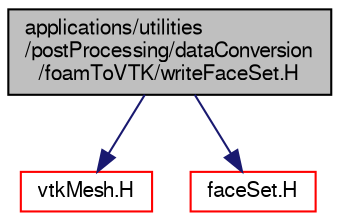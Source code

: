 digraph "applications/utilities/postProcessing/dataConversion/foamToVTK/writeFaceSet.H"
{
  bgcolor="transparent";
  edge [fontname="FreeSans",fontsize="10",labelfontname="FreeSans",labelfontsize="10"];
  node [fontname="FreeSans",fontsize="10",shape=record];
  Node0 [label="applications/utilities\l/postProcessing/dataConversion\l/foamToVTK/writeFaceSet.H",height=0.2,width=0.4,color="black", fillcolor="grey75", style="filled", fontcolor="black"];
  Node0 -> Node1 [color="midnightblue",fontsize="10",style="solid",fontname="FreeSans"];
  Node1 [label="vtkMesh.H",height=0.2,width=0.4,color="red",URL="$a38912.html"];
  Node0 -> Node297 [color="midnightblue",fontsize="10",style="solid",fontname="FreeSans"];
  Node297 [label="faceSet.H",height=0.2,width=0.4,color="red",URL="$a08129.html"];
}
